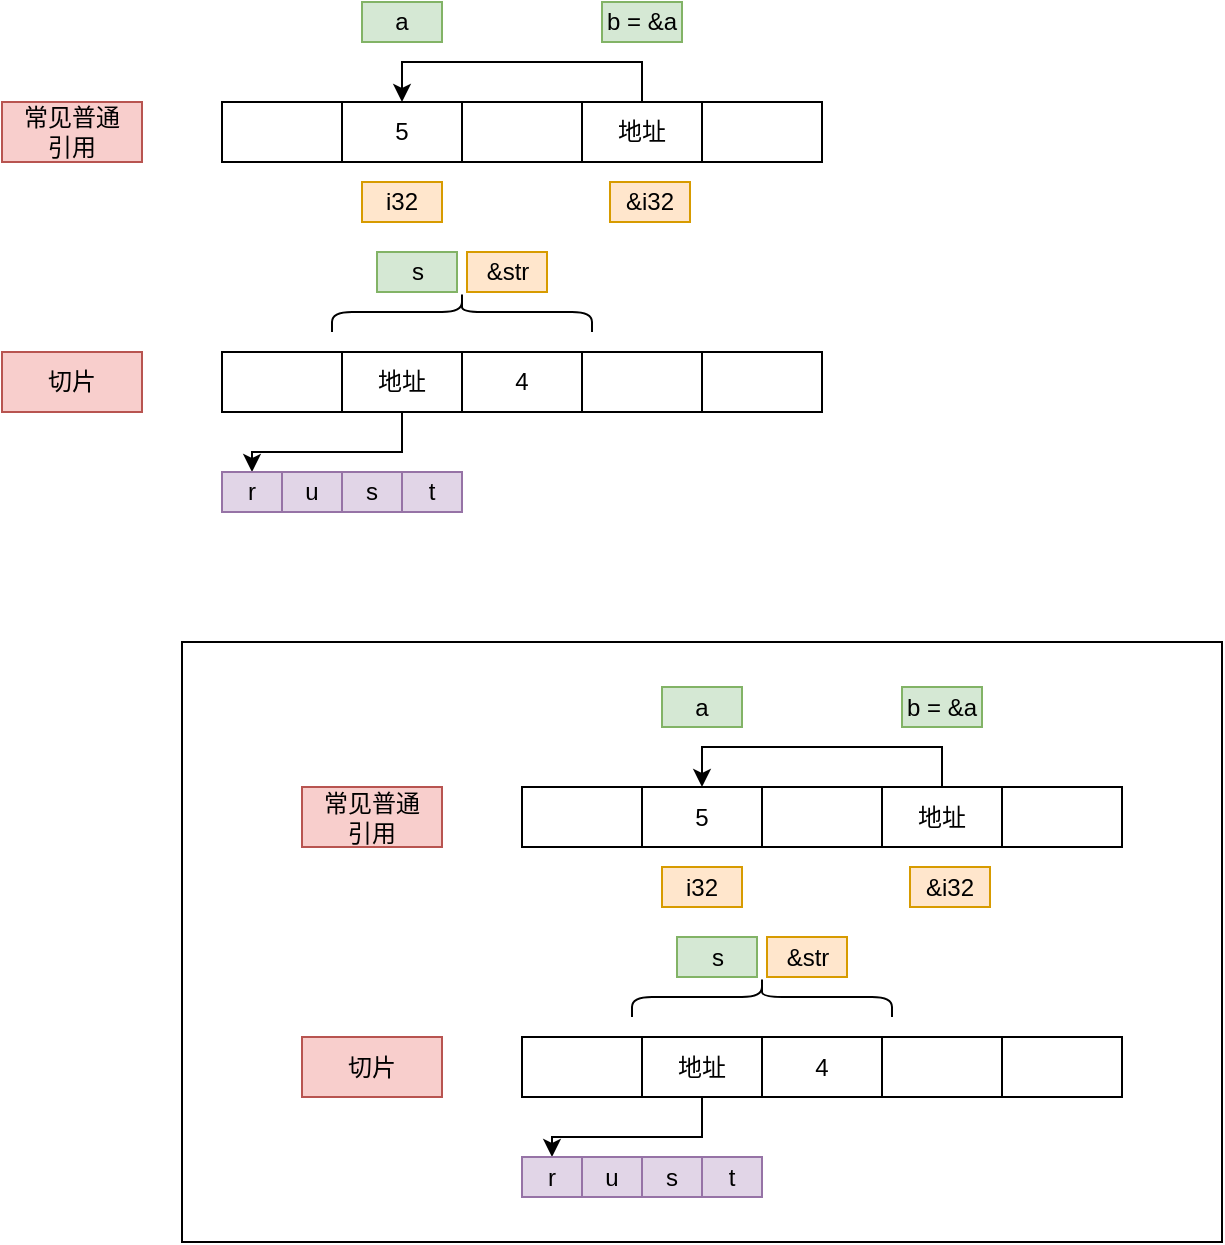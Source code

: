<mxfile version="20.5.3" type="github">
  <diagram id="ENvG7SyA4WVKRr-n-xcm" name="第 1 页">
    <mxGraphModel dx="1038" dy="634" grid="1" gridSize="10" guides="1" tooltips="1" connect="1" arrows="0" fold="1" page="1" pageScale="1" pageWidth="827" pageHeight="1169" math="0" shadow="0">
      <root>
        <mxCell id="0" />
        <mxCell id="1" parent="0" />
        <mxCell id="4GQEQzSNqyPjN35VxPjc-1" value="" style="rounded=0;whiteSpace=wrap;html=1;" vertex="1" parent="1">
          <mxGeometry x="200" y="220" width="60" height="30" as="geometry" />
        </mxCell>
        <mxCell id="4GQEQzSNqyPjN35VxPjc-2" style="edgeStyle=orthogonalEdgeStyle;rounded=0;orthogonalLoop=1;jettySize=auto;html=1;exitX=0.5;exitY=1;exitDx=0;exitDy=0;" edge="1" parent="1" source="4GQEQzSNqyPjN35VxPjc-1" target="4GQEQzSNqyPjN35VxPjc-1">
          <mxGeometry relative="1" as="geometry" />
        </mxCell>
        <mxCell id="4GQEQzSNqyPjN35VxPjc-3" value="5" style="rounded=0;whiteSpace=wrap;html=1;" vertex="1" parent="1">
          <mxGeometry x="260" y="220" width="60" height="30" as="geometry" />
        </mxCell>
        <mxCell id="4GQEQzSNqyPjN35VxPjc-5" value="" style="rounded=0;whiteSpace=wrap;html=1;" vertex="1" parent="1">
          <mxGeometry x="320" y="220" width="60" height="30" as="geometry" />
        </mxCell>
        <mxCell id="4GQEQzSNqyPjN35VxPjc-12" style="edgeStyle=orthogonalEdgeStyle;rounded=0;orthogonalLoop=1;jettySize=auto;html=1;exitX=0.5;exitY=0;exitDx=0;exitDy=0;entryX=0.5;entryY=0;entryDx=0;entryDy=0;" edge="1" parent="1" source="4GQEQzSNqyPjN35VxPjc-6" target="4GQEQzSNqyPjN35VxPjc-3">
          <mxGeometry relative="1" as="geometry" />
        </mxCell>
        <mxCell id="4GQEQzSNqyPjN35VxPjc-6" value="地址" style="rounded=0;whiteSpace=wrap;html=1;" vertex="1" parent="1">
          <mxGeometry x="380" y="220" width="60" height="30" as="geometry" />
        </mxCell>
        <mxCell id="4GQEQzSNqyPjN35VxPjc-7" value="" style="rounded=0;whiteSpace=wrap;html=1;" vertex="1" parent="1">
          <mxGeometry x="440" y="220" width="60" height="30" as="geometry" />
        </mxCell>
        <mxCell id="4GQEQzSNqyPjN35VxPjc-9" value="i32" style="text;html=1;strokeColor=#d79b00;fillColor=#ffe6cc;align=center;verticalAlign=middle;whiteSpace=wrap;rounded=0;" vertex="1" parent="1">
          <mxGeometry x="270" y="260" width="40" height="20" as="geometry" />
        </mxCell>
        <mxCell id="4GQEQzSNqyPjN35VxPjc-11" value="a" style="text;html=1;strokeColor=#82b366;fillColor=#d5e8d4;align=center;verticalAlign=middle;whiteSpace=wrap;rounded=0;" vertex="1" parent="1">
          <mxGeometry x="270" y="170" width="40" height="20" as="geometry" />
        </mxCell>
        <mxCell id="4GQEQzSNqyPjN35VxPjc-13" value="b = &amp;amp;a" style="text;html=1;strokeColor=#82b366;fillColor=#d5e8d4;align=center;verticalAlign=middle;whiteSpace=wrap;rounded=0;" vertex="1" parent="1">
          <mxGeometry x="390" y="170" width="40" height="20" as="geometry" />
        </mxCell>
        <mxCell id="4GQEQzSNqyPjN35VxPjc-15" value="&amp;amp;i32" style="text;html=1;strokeColor=#d79b00;fillColor=#ffe6cc;align=center;verticalAlign=middle;whiteSpace=wrap;rounded=0;" vertex="1" parent="1">
          <mxGeometry x="394" y="260" width="40" height="20" as="geometry" />
        </mxCell>
        <mxCell id="4GQEQzSNqyPjN35VxPjc-16" value="常见普通&lt;br&gt;引用" style="text;html=1;strokeColor=#b85450;fillColor=#f8cecc;align=center;verticalAlign=middle;whiteSpace=wrap;rounded=0;" vertex="1" parent="1">
          <mxGeometry x="90" y="220" width="70" height="30" as="geometry" />
        </mxCell>
        <mxCell id="4GQEQzSNqyPjN35VxPjc-17" value="" style="rounded=0;whiteSpace=wrap;html=1;" vertex="1" parent="1">
          <mxGeometry x="200" y="345" width="60" height="30" as="geometry" />
        </mxCell>
        <mxCell id="4GQEQzSNqyPjN35VxPjc-18" style="edgeStyle=orthogonalEdgeStyle;rounded=0;orthogonalLoop=1;jettySize=auto;html=1;exitX=0.5;exitY=1;exitDx=0;exitDy=0;" edge="1" parent="1" source="4GQEQzSNqyPjN35VxPjc-17" target="4GQEQzSNqyPjN35VxPjc-17">
          <mxGeometry relative="1" as="geometry" />
        </mxCell>
        <mxCell id="4GQEQzSNqyPjN35VxPjc-46" style="edgeStyle=orthogonalEdgeStyle;rounded=0;orthogonalLoop=1;jettySize=auto;html=1;exitX=0.5;exitY=1;exitDx=0;exitDy=0;entryX=0.5;entryY=0;entryDx=0;entryDy=0;" edge="1" parent="1" source="4GQEQzSNqyPjN35VxPjc-19" target="4GQEQzSNqyPjN35VxPjc-36">
          <mxGeometry relative="1" as="geometry">
            <Array as="points">
              <mxPoint x="290" y="395" />
              <mxPoint x="215" y="395" />
            </Array>
          </mxGeometry>
        </mxCell>
        <mxCell id="4GQEQzSNqyPjN35VxPjc-19" value="地址" style="rounded=0;whiteSpace=wrap;html=1;" vertex="1" parent="1">
          <mxGeometry x="260" y="345" width="60" height="30" as="geometry" />
        </mxCell>
        <mxCell id="4GQEQzSNqyPjN35VxPjc-20" value="4" style="rounded=0;whiteSpace=wrap;html=1;" vertex="1" parent="1">
          <mxGeometry x="320" y="345" width="60" height="30" as="geometry" />
        </mxCell>
        <mxCell id="4GQEQzSNqyPjN35VxPjc-22" value="" style="rounded=0;whiteSpace=wrap;html=1;" vertex="1" parent="1">
          <mxGeometry x="380" y="345" width="60" height="30" as="geometry" />
        </mxCell>
        <mxCell id="4GQEQzSNqyPjN35VxPjc-23" value="" style="rounded=0;whiteSpace=wrap;html=1;" vertex="1" parent="1">
          <mxGeometry x="440" y="345" width="60" height="30" as="geometry" />
        </mxCell>
        <mxCell id="4GQEQzSNqyPjN35VxPjc-28" value="切片" style="text;html=1;strokeColor=#b85450;fillColor=#f8cecc;align=center;verticalAlign=middle;whiteSpace=wrap;rounded=0;" vertex="1" parent="1">
          <mxGeometry x="90" y="345" width="70" height="30" as="geometry" />
        </mxCell>
        <mxCell id="4GQEQzSNqyPjN35VxPjc-36" value="r" style="rounded=0;whiteSpace=wrap;html=1;fillColor=#e1d5e7;strokeColor=#9673a6;" vertex="1" parent="1">
          <mxGeometry x="200" y="405" width="30" height="20" as="geometry" />
        </mxCell>
        <mxCell id="4GQEQzSNqyPjN35VxPjc-37" value="u" style="rounded=0;whiteSpace=wrap;html=1;fillColor=#e1d5e7;strokeColor=#9673a6;" vertex="1" parent="1">
          <mxGeometry x="230" y="405" width="30" height="20" as="geometry" />
        </mxCell>
        <mxCell id="4GQEQzSNqyPjN35VxPjc-40" value="s" style="rounded=0;whiteSpace=wrap;html=1;fillColor=#e1d5e7;strokeColor=#9673a6;" vertex="1" parent="1">
          <mxGeometry x="260" y="405" width="30" height="20" as="geometry" />
        </mxCell>
        <mxCell id="4GQEQzSNqyPjN35VxPjc-41" value="t" style="rounded=0;whiteSpace=wrap;html=1;fillColor=#e1d5e7;strokeColor=#9673a6;" vertex="1" parent="1">
          <mxGeometry x="290" y="405" width="30" height="20" as="geometry" />
        </mxCell>
        <mxCell id="4GQEQzSNqyPjN35VxPjc-42" value="" style="shape=curlyBracket;whiteSpace=wrap;html=1;rounded=1;flipH=1;labelPosition=right;verticalLabelPosition=middle;align=left;verticalAlign=middle;rotation=-90;" vertex="1" parent="1">
          <mxGeometry x="310" y="260" width="20" height="130" as="geometry" />
        </mxCell>
        <mxCell id="4GQEQzSNqyPjN35VxPjc-43" value="s" style="text;html=1;strokeColor=#82b366;fillColor=#d5e8d4;align=center;verticalAlign=middle;whiteSpace=wrap;rounded=0;" vertex="1" parent="1">
          <mxGeometry x="277.5" y="295" width="40" height="20" as="geometry" />
        </mxCell>
        <mxCell id="4GQEQzSNqyPjN35VxPjc-44" value="&amp;amp;str" style="text;html=1;strokeColor=#d79b00;fillColor=#ffe6cc;align=center;verticalAlign=middle;whiteSpace=wrap;rounded=0;" vertex="1" parent="1">
          <mxGeometry x="322.5" y="295" width="40" height="20" as="geometry" />
        </mxCell>
        <mxCell id="4GQEQzSNqyPjN35VxPjc-47" value="" style="rounded=0;whiteSpace=wrap;html=1;" vertex="1" parent="1">
          <mxGeometry x="180" y="490" width="520" height="300" as="geometry" />
        </mxCell>
        <mxCell id="4GQEQzSNqyPjN35VxPjc-48" value="" style="rounded=0;whiteSpace=wrap;html=1;" vertex="1" parent="1">
          <mxGeometry x="350" y="562.5" width="60" height="30" as="geometry" />
        </mxCell>
        <mxCell id="4GQEQzSNqyPjN35VxPjc-49" style="edgeStyle=orthogonalEdgeStyle;rounded=0;orthogonalLoop=1;jettySize=auto;html=1;exitX=0.5;exitY=1;exitDx=0;exitDy=0;" edge="1" parent="1" source="4GQEQzSNqyPjN35VxPjc-48" target="4GQEQzSNqyPjN35VxPjc-48">
          <mxGeometry relative="1" as="geometry" />
        </mxCell>
        <mxCell id="4GQEQzSNqyPjN35VxPjc-50" value="5" style="rounded=0;whiteSpace=wrap;html=1;" vertex="1" parent="1">
          <mxGeometry x="410" y="562.5" width="60" height="30" as="geometry" />
        </mxCell>
        <mxCell id="4GQEQzSNqyPjN35VxPjc-51" value="" style="rounded=0;whiteSpace=wrap;html=1;" vertex="1" parent="1">
          <mxGeometry x="470" y="562.5" width="60" height="30" as="geometry" />
        </mxCell>
        <mxCell id="4GQEQzSNqyPjN35VxPjc-52" style="edgeStyle=orthogonalEdgeStyle;rounded=0;orthogonalLoop=1;jettySize=auto;html=1;exitX=0.5;exitY=0;exitDx=0;exitDy=0;entryX=0.5;entryY=0;entryDx=0;entryDy=0;" edge="1" parent="1" source="4GQEQzSNqyPjN35VxPjc-53" target="4GQEQzSNqyPjN35VxPjc-50">
          <mxGeometry relative="1" as="geometry" />
        </mxCell>
        <mxCell id="4GQEQzSNqyPjN35VxPjc-53" value="地址" style="rounded=0;whiteSpace=wrap;html=1;" vertex="1" parent="1">
          <mxGeometry x="530" y="562.5" width="60" height="30" as="geometry" />
        </mxCell>
        <mxCell id="4GQEQzSNqyPjN35VxPjc-54" value="" style="rounded=0;whiteSpace=wrap;html=1;" vertex="1" parent="1">
          <mxGeometry x="590" y="562.5" width="60" height="30" as="geometry" />
        </mxCell>
        <mxCell id="4GQEQzSNqyPjN35VxPjc-55" value="i32" style="text;html=1;strokeColor=#d79b00;fillColor=#ffe6cc;align=center;verticalAlign=middle;whiteSpace=wrap;rounded=0;" vertex="1" parent="1">
          <mxGeometry x="420" y="602.5" width="40" height="20" as="geometry" />
        </mxCell>
        <mxCell id="4GQEQzSNqyPjN35VxPjc-56" value="a" style="text;html=1;strokeColor=#82b366;fillColor=#d5e8d4;align=center;verticalAlign=middle;whiteSpace=wrap;rounded=0;" vertex="1" parent="1">
          <mxGeometry x="420" y="512.5" width="40" height="20" as="geometry" />
        </mxCell>
        <mxCell id="4GQEQzSNqyPjN35VxPjc-57" value="b = &amp;amp;a" style="text;html=1;strokeColor=#82b366;fillColor=#d5e8d4;align=center;verticalAlign=middle;whiteSpace=wrap;rounded=0;" vertex="1" parent="1">
          <mxGeometry x="540" y="512.5" width="40" height="20" as="geometry" />
        </mxCell>
        <mxCell id="4GQEQzSNqyPjN35VxPjc-58" value="&amp;amp;i32" style="text;html=1;strokeColor=#d79b00;fillColor=#ffe6cc;align=center;verticalAlign=middle;whiteSpace=wrap;rounded=0;" vertex="1" parent="1">
          <mxGeometry x="544" y="602.5" width="40" height="20" as="geometry" />
        </mxCell>
        <mxCell id="4GQEQzSNqyPjN35VxPjc-59" value="常见普通&lt;br&gt;引用" style="text;html=1;strokeColor=#b85450;fillColor=#f8cecc;align=center;verticalAlign=middle;whiteSpace=wrap;rounded=0;" vertex="1" parent="1">
          <mxGeometry x="240" y="562.5" width="70" height="30" as="geometry" />
        </mxCell>
        <mxCell id="4GQEQzSNqyPjN35VxPjc-60" value="" style="rounded=0;whiteSpace=wrap;html=1;" vertex="1" parent="1">
          <mxGeometry x="350" y="687.5" width="60" height="30" as="geometry" />
        </mxCell>
        <mxCell id="4GQEQzSNqyPjN35VxPjc-61" style="edgeStyle=orthogonalEdgeStyle;rounded=0;orthogonalLoop=1;jettySize=auto;html=1;exitX=0.5;exitY=1;exitDx=0;exitDy=0;" edge="1" parent="1" source="4GQEQzSNqyPjN35VxPjc-60" target="4GQEQzSNqyPjN35VxPjc-60">
          <mxGeometry relative="1" as="geometry" />
        </mxCell>
        <mxCell id="4GQEQzSNqyPjN35VxPjc-62" style="edgeStyle=orthogonalEdgeStyle;rounded=0;orthogonalLoop=1;jettySize=auto;html=1;exitX=0.5;exitY=1;exitDx=0;exitDy=0;entryX=0.5;entryY=0;entryDx=0;entryDy=0;" edge="1" parent="1" source="4GQEQzSNqyPjN35VxPjc-63" target="4GQEQzSNqyPjN35VxPjc-68">
          <mxGeometry relative="1" as="geometry">
            <Array as="points">
              <mxPoint x="440" y="737.5" />
              <mxPoint x="365" y="737.5" />
            </Array>
          </mxGeometry>
        </mxCell>
        <mxCell id="4GQEQzSNqyPjN35VxPjc-63" value="地址" style="rounded=0;whiteSpace=wrap;html=1;" vertex="1" parent="1">
          <mxGeometry x="410" y="687.5" width="60" height="30" as="geometry" />
        </mxCell>
        <mxCell id="4GQEQzSNqyPjN35VxPjc-64" value="4" style="rounded=0;whiteSpace=wrap;html=1;" vertex="1" parent="1">
          <mxGeometry x="470" y="687.5" width="60" height="30" as="geometry" />
        </mxCell>
        <mxCell id="4GQEQzSNqyPjN35VxPjc-65" value="" style="rounded=0;whiteSpace=wrap;html=1;" vertex="1" parent="1">
          <mxGeometry x="530" y="687.5" width="60" height="30" as="geometry" />
        </mxCell>
        <mxCell id="4GQEQzSNqyPjN35VxPjc-66" value="" style="rounded=0;whiteSpace=wrap;html=1;" vertex="1" parent="1">
          <mxGeometry x="590" y="687.5" width="60" height="30" as="geometry" />
        </mxCell>
        <mxCell id="4GQEQzSNqyPjN35VxPjc-67" value="切片" style="text;html=1;strokeColor=#b85450;fillColor=#f8cecc;align=center;verticalAlign=middle;whiteSpace=wrap;rounded=0;" vertex="1" parent="1">
          <mxGeometry x="240" y="687.5" width="70" height="30" as="geometry" />
        </mxCell>
        <mxCell id="4GQEQzSNqyPjN35VxPjc-68" value="r" style="rounded=0;whiteSpace=wrap;html=1;fillColor=#e1d5e7;strokeColor=#9673a6;" vertex="1" parent="1">
          <mxGeometry x="350" y="747.5" width="30" height="20" as="geometry" />
        </mxCell>
        <mxCell id="4GQEQzSNqyPjN35VxPjc-69" value="u" style="rounded=0;whiteSpace=wrap;html=1;fillColor=#e1d5e7;strokeColor=#9673a6;" vertex="1" parent="1">
          <mxGeometry x="380" y="747.5" width="30" height="20" as="geometry" />
        </mxCell>
        <mxCell id="4GQEQzSNqyPjN35VxPjc-70" value="s" style="rounded=0;whiteSpace=wrap;html=1;fillColor=#e1d5e7;strokeColor=#9673a6;" vertex="1" parent="1">
          <mxGeometry x="410" y="747.5" width="30" height="20" as="geometry" />
        </mxCell>
        <mxCell id="4GQEQzSNqyPjN35VxPjc-71" value="t" style="rounded=0;whiteSpace=wrap;html=1;fillColor=#e1d5e7;strokeColor=#9673a6;" vertex="1" parent="1">
          <mxGeometry x="440" y="747.5" width="30" height="20" as="geometry" />
        </mxCell>
        <mxCell id="4GQEQzSNqyPjN35VxPjc-72" value="" style="shape=curlyBracket;whiteSpace=wrap;html=1;rounded=1;flipH=1;labelPosition=right;verticalLabelPosition=middle;align=left;verticalAlign=middle;rotation=-90;" vertex="1" parent="1">
          <mxGeometry x="460" y="602.5" width="20" height="130" as="geometry" />
        </mxCell>
        <mxCell id="4GQEQzSNqyPjN35VxPjc-73" value="s" style="text;html=1;strokeColor=#82b366;fillColor=#d5e8d4;align=center;verticalAlign=middle;whiteSpace=wrap;rounded=0;" vertex="1" parent="1">
          <mxGeometry x="427.5" y="637.5" width="40" height="20" as="geometry" />
        </mxCell>
        <mxCell id="4GQEQzSNqyPjN35VxPjc-74" value="&amp;amp;str" style="text;html=1;strokeColor=#d79b00;fillColor=#ffe6cc;align=center;verticalAlign=middle;whiteSpace=wrap;rounded=0;" vertex="1" parent="1">
          <mxGeometry x="472.5" y="637.5" width="40" height="20" as="geometry" />
        </mxCell>
      </root>
    </mxGraphModel>
  </diagram>
</mxfile>
